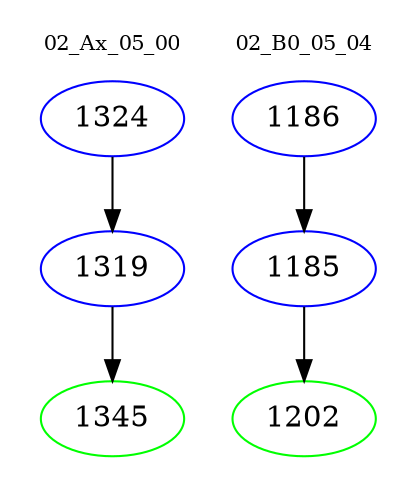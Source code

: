 digraph{
subgraph cluster_0 {
color = white
label = "02_Ax_05_00";
fontsize=10;
T0_1324 [label="1324", color="blue"]
T0_1324 -> T0_1319 [color="black"]
T0_1319 [label="1319", color="blue"]
T0_1319 -> T0_1345 [color="black"]
T0_1345 [label="1345", color="green"]
}
subgraph cluster_1 {
color = white
label = "02_B0_05_04";
fontsize=10;
T1_1186 [label="1186", color="blue"]
T1_1186 -> T1_1185 [color="black"]
T1_1185 [label="1185", color="blue"]
T1_1185 -> T1_1202 [color="black"]
T1_1202 [label="1202", color="green"]
}
}

